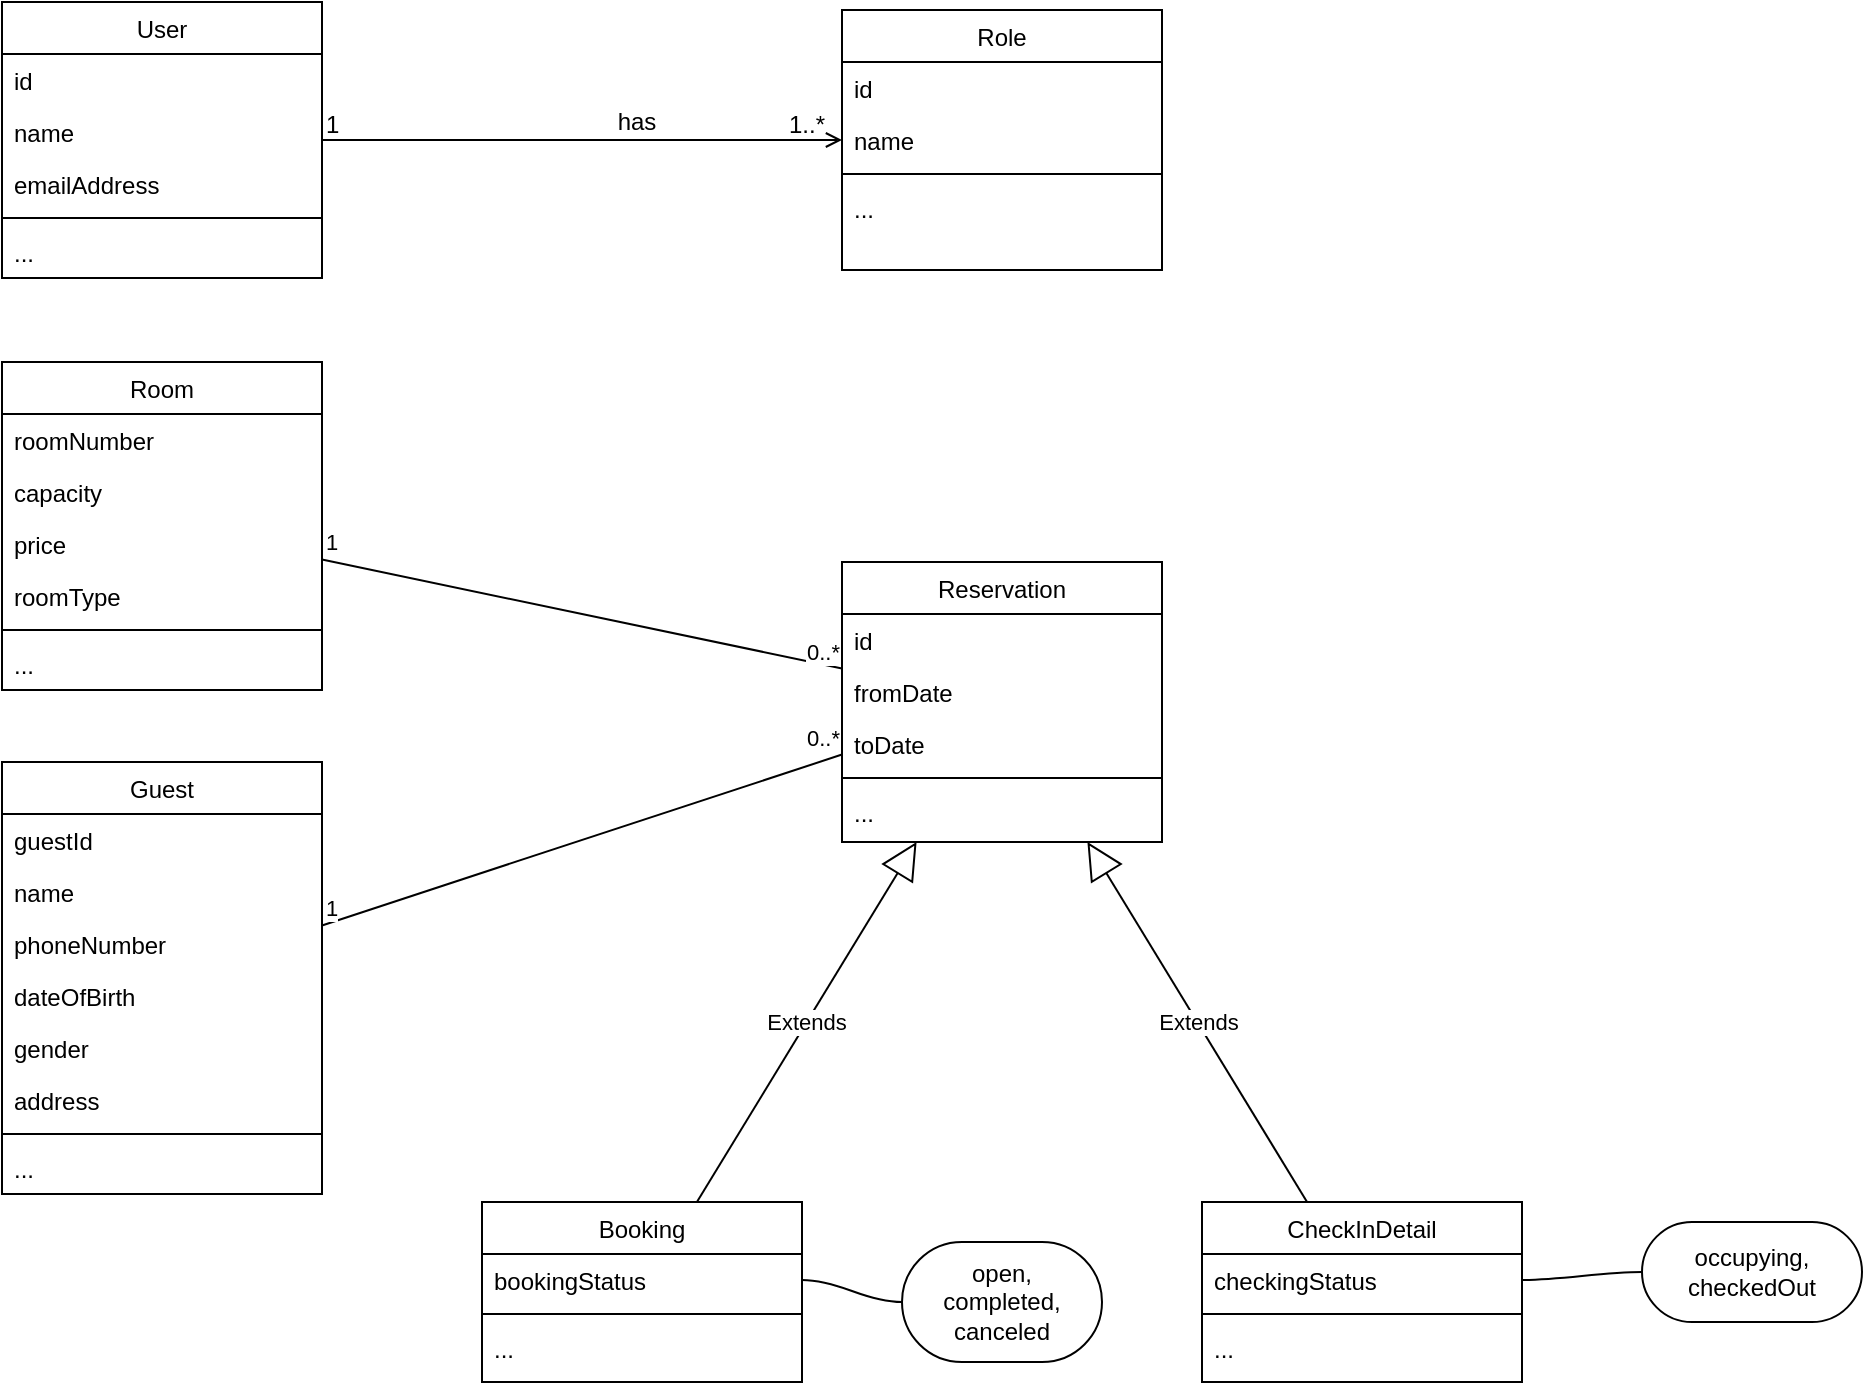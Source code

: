 <mxfile version="24.2.5" type="device">
  <diagram id="C5RBs43oDa-KdzZeNtuy" name="Page-1">
    <mxGraphModel dx="954" dy="640" grid="1" gridSize="10" guides="1" tooltips="1" connect="1" arrows="1" fold="1" page="1" pageScale="1" pageWidth="827" pageHeight="1169" math="0" shadow="0">
      <root>
        <mxCell id="WIyWlLk6GJQsqaUBKTNV-0" />
        <mxCell id="WIyWlLk6GJQsqaUBKTNV-1" parent="WIyWlLk6GJQsqaUBKTNV-0" />
        <mxCell id="zkfFHV4jXpPFQw0GAbJ--0" value="User" style="swimlane;fontStyle=0;align=center;verticalAlign=top;childLayout=stackLayout;horizontal=1;startSize=26;horizontalStack=0;resizeParent=1;resizeLast=0;collapsible=1;marginBottom=0;rounded=0;shadow=0;strokeWidth=1;" parent="WIyWlLk6GJQsqaUBKTNV-1" vertex="1">
          <mxGeometry x="40" y="40" width="160" height="138" as="geometry">
            <mxRectangle x="230" y="140" width="160" height="26" as="alternateBounds" />
          </mxGeometry>
        </mxCell>
        <mxCell id="zkfFHV4jXpPFQw0GAbJ--1" value="id" style="text;align=left;verticalAlign=top;spacingLeft=4;spacingRight=4;overflow=hidden;rotatable=0;points=[[0,0.5],[1,0.5]];portConstraint=eastwest;" parent="zkfFHV4jXpPFQw0GAbJ--0" vertex="1">
          <mxGeometry y="26" width="160" height="26" as="geometry" />
        </mxCell>
        <mxCell id="zkfFHV4jXpPFQw0GAbJ--2" value="name" style="text;align=left;verticalAlign=top;spacingLeft=4;spacingRight=4;overflow=hidden;rotatable=0;points=[[0,0.5],[1,0.5]];portConstraint=eastwest;rounded=0;shadow=0;html=0;" parent="zkfFHV4jXpPFQw0GAbJ--0" vertex="1">
          <mxGeometry y="52" width="160" height="26" as="geometry" />
        </mxCell>
        <mxCell id="zkfFHV4jXpPFQw0GAbJ--3" value="emailAddress" style="text;align=left;verticalAlign=top;spacingLeft=4;spacingRight=4;overflow=hidden;rotatable=0;points=[[0,0.5],[1,0.5]];portConstraint=eastwest;rounded=0;shadow=0;html=0;" parent="zkfFHV4jXpPFQw0GAbJ--0" vertex="1">
          <mxGeometry y="78" width="160" height="26" as="geometry" />
        </mxCell>
        <mxCell id="zkfFHV4jXpPFQw0GAbJ--4" value="" style="line;html=1;strokeWidth=1;align=left;verticalAlign=middle;spacingTop=-1;spacingLeft=3;spacingRight=3;rotatable=0;labelPosition=right;points=[];portConstraint=eastwest;" parent="zkfFHV4jXpPFQw0GAbJ--0" vertex="1">
          <mxGeometry y="104" width="160" height="8" as="geometry" />
        </mxCell>
        <mxCell id="zkfFHV4jXpPFQw0GAbJ--5" value="..." style="text;align=left;verticalAlign=top;spacingLeft=4;spacingRight=4;overflow=hidden;rotatable=0;points=[[0,0.5],[1,0.5]];portConstraint=eastwest;" parent="zkfFHV4jXpPFQw0GAbJ--0" vertex="1">
          <mxGeometry y="112" width="160" height="26" as="geometry" />
        </mxCell>
        <mxCell id="zkfFHV4jXpPFQw0GAbJ--17" value="Role" style="swimlane;fontStyle=0;align=center;verticalAlign=top;childLayout=stackLayout;horizontal=1;startSize=26;horizontalStack=0;resizeParent=1;resizeLast=0;collapsible=1;marginBottom=0;rounded=0;shadow=0;strokeWidth=1;" parent="WIyWlLk6GJQsqaUBKTNV-1" vertex="1">
          <mxGeometry x="460" y="44" width="160" height="130" as="geometry">
            <mxRectangle x="550" y="140" width="160" height="26" as="alternateBounds" />
          </mxGeometry>
        </mxCell>
        <mxCell id="zkfFHV4jXpPFQw0GAbJ--18" value="id" style="text;align=left;verticalAlign=top;spacingLeft=4;spacingRight=4;overflow=hidden;rotatable=0;points=[[0,0.5],[1,0.5]];portConstraint=eastwest;" parent="zkfFHV4jXpPFQw0GAbJ--17" vertex="1">
          <mxGeometry y="26" width="160" height="26" as="geometry" />
        </mxCell>
        <mxCell id="zkfFHV4jXpPFQw0GAbJ--20" value="name" style="text;align=left;verticalAlign=top;spacingLeft=4;spacingRight=4;overflow=hidden;rotatable=0;points=[[0,0.5],[1,0.5]];portConstraint=eastwest;rounded=0;shadow=0;html=0;" parent="zkfFHV4jXpPFQw0GAbJ--17" vertex="1">
          <mxGeometry y="52" width="160" height="26" as="geometry" />
        </mxCell>
        <mxCell id="zkfFHV4jXpPFQw0GAbJ--23" value="" style="line;html=1;strokeWidth=1;align=left;verticalAlign=middle;spacingTop=-1;spacingLeft=3;spacingRight=3;rotatable=0;labelPosition=right;points=[];portConstraint=eastwest;" parent="zkfFHV4jXpPFQw0GAbJ--17" vertex="1">
          <mxGeometry y="78" width="160" height="8" as="geometry" />
        </mxCell>
        <mxCell id="zkfFHV4jXpPFQw0GAbJ--25" value="..." style="text;align=left;verticalAlign=top;spacingLeft=4;spacingRight=4;overflow=hidden;rotatable=0;points=[[0,0.5],[1,0.5]];portConstraint=eastwest;" parent="zkfFHV4jXpPFQw0GAbJ--17" vertex="1">
          <mxGeometry y="86" width="160" height="26" as="geometry" />
        </mxCell>
        <mxCell id="zkfFHV4jXpPFQw0GAbJ--26" value="" style="endArrow=open;shadow=0;strokeWidth=1;rounded=0;curved=0;endFill=1;edgeStyle=elbowEdgeStyle;elbow=vertical;" parent="WIyWlLk6GJQsqaUBKTNV-1" source="zkfFHV4jXpPFQw0GAbJ--0" target="zkfFHV4jXpPFQw0GAbJ--17" edge="1">
          <mxGeometry x="0.5" y="41" relative="1" as="geometry">
            <mxPoint x="200" y="112" as="sourcePoint" />
            <mxPoint x="360" y="112" as="targetPoint" />
            <mxPoint x="-40" y="32" as="offset" />
          </mxGeometry>
        </mxCell>
        <mxCell id="zkfFHV4jXpPFQw0GAbJ--27" value="1" style="resizable=0;align=left;verticalAlign=bottom;labelBackgroundColor=none;fontSize=12;" parent="zkfFHV4jXpPFQw0GAbJ--26" connectable="0" vertex="1">
          <mxGeometry x="-1" relative="1" as="geometry">
            <mxPoint y="1" as="offset" />
          </mxGeometry>
        </mxCell>
        <mxCell id="zkfFHV4jXpPFQw0GAbJ--28" value="1..*" style="resizable=0;align=right;verticalAlign=bottom;labelBackgroundColor=none;fontSize=12;" parent="zkfFHV4jXpPFQw0GAbJ--26" connectable="0" vertex="1">
          <mxGeometry x="1" relative="1" as="geometry">
            <mxPoint x="-7" y="1" as="offset" />
          </mxGeometry>
        </mxCell>
        <mxCell id="zkfFHV4jXpPFQw0GAbJ--29" value="has" style="text;html=1;resizable=0;points=[];;align=center;verticalAlign=middle;labelBackgroundColor=none;rounded=0;shadow=0;strokeWidth=1;fontSize=12;" parent="zkfFHV4jXpPFQw0GAbJ--26" vertex="1" connectable="0">
          <mxGeometry x="0.5" y="49" relative="1" as="geometry">
            <mxPoint x="-38" y="40" as="offset" />
          </mxGeometry>
        </mxCell>
        <mxCell id="e2mD1VstdUb5LD4Fvpst-3" value="Room" style="swimlane;fontStyle=0;align=center;verticalAlign=top;childLayout=stackLayout;horizontal=1;startSize=26;horizontalStack=0;resizeParent=1;resizeLast=0;collapsible=1;marginBottom=0;rounded=0;shadow=0;strokeWidth=1;" vertex="1" parent="WIyWlLk6GJQsqaUBKTNV-1">
          <mxGeometry x="40" y="220" width="160" height="164" as="geometry">
            <mxRectangle x="230" y="140" width="160" height="26" as="alternateBounds" />
          </mxGeometry>
        </mxCell>
        <mxCell id="e2mD1VstdUb5LD4Fvpst-4" value="roomNumber" style="text;align=left;verticalAlign=top;spacingLeft=4;spacingRight=4;overflow=hidden;rotatable=0;points=[[0,0.5],[1,0.5]];portConstraint=eastwest;" vertex="1" parent="e2mD1VstdUb5LD4Fvpst-3">
          <mxGeometry y="26" width="160" height="26" as="geometry" />
        </mxCell>
        <mxCell id="e2mD1VstdUb5LD4Fvpst-5" value="capacity" style="text;align=left;verticalAlign=top;spacingLeft=4;spacingRight=4;overflow=hidden;rotatable=0;points=[[0,0.5],[1,0.5]];portConstraint=eastwest;rounded=0;shadow=0;html=0;" vertex="1" parent="e2mD1VstdUb5LD4Fvpst-3">
          <mxGeometry y="52" width="160" height="26" as="geometry" />
        </mxCell>
        <mxCell id="e2mD1VstdUb5LD4Fvpst-6" value="price" style="text;align=left;verticalAlign=top;spacingLeft=4;spacingRight=4;overflow=hidden;rotatable=0;points=[[0,0.5],[1,0.5]];portConstraint=eastwest;rounded=0;shadow=0;html=0;" vertex="1" parent="e2mD1VstdUb5LD4Fvpst-3">
          <mxGeometry y="78" width="160" height="26" as="geometry" />
        </mxCell>
        <mxCell id="e2mD1VstdUb5LD4Fvpst-11" value="roomType" style="text;align=left;verticalAlign=top;spacingLeft=4;spacingRight=4;overflow=hidden;rotatable=0;points=[[0,0.5],[1,0.5]];portConstraint=eastwest;rounded=0;shadow=0;html=0;" vertex="1" parent="e2mD1VstdUb5LD4Fvpst-3">
          <mxGeometry y="104" width="160" height="26" as="geometry" />
        </mxCell>
        <mxCell id="e2mD1VstdUb5LD4Fvpst-7" value="" style="line;html=1;strokeWidth=1;align=left;verticalAlign=middle;spacingTop=-1;spacingLeft=3;spacingRight=3;rotatable=0;labelPosition=right;points=[];portConstraint=eastwest;" vertex="1" parent="e2mD1VstdUb5LD4Fvpst-3">
          <mxGeometry y="130" width="160" height="8" as="geometry" />
        </mxCell>
        <mxCell id="e2mD1VstdUb5LD4Fvpst-8" value="..." style="text;align=left;verticalAlign=top;spacingLeft=4;spacingRight=4;overflow=hidden;rotatable=0;points=[[0,0.5],[1,0.5]];portConstraint=eastwest;" vertex="1" parent="e2mD1VstdUb5LD4Fvpst-3">
          <mxGeometry y="138" width="160" height="26" as="geometry" />
        </mxCell>
        <mxCell id="e2mD1VstdUb5LD4Fvpst-12" value="Guest" style="swimlane;fontStyle=0;align=center;verticalAlign=top;childLayout=stackLayout;horizontal=1;startSize=26;horizontalStack=0;resizeParent=1;resizeLast=0;collapsible=1;marginBottom=0;rounded=0;shadow=0;strokeWidth=1;" vertex="1" parent="WIyWlLk6GJQsqaUBKTNV-1">
          <mxGeometry x="40" y="420" width="160" height="216" as="geometry">
            <mxRectangle x="230" y="140" width="160" height="26" as="alternateBounds" />
          </mxGeometry>
        </mxCell>
        <mxCell id="e2mD1VstdUb5LD4Fvpst-13" value="guestId" style="text;align=left;verticalAlign=top;spacingLeft=4;spacingRight=4;overflow=hidden;rotatable=0;points=[[0,0.5],[1,0.5]];portConstraint=eastwest;" vertex="1" parent="e2mD1VstdUb5LD4Fvpst-12">
          <mxGeometry y="26" width="160" height="26" as="geometry" />
        </mxCell>
        <mxCell id="e2mD1VstdUb5LD4Fvpst-14" value="name" style="text;align=left;verticalAlign=top;spacingLeft=4;spacingRight=4;overflow=hidden;rotatable=0;points=[[0,0.5],[1,0.5]];portConstraint=eastwest;rounded=0;shadow=0;html=0;" vertex="1" parent="e2mD1VstdUb5LD4Fvpst-12">
          <mxGeometry y="52" width="160" height="26" as="geometry" />
        </mxCell>
        <mxCell id="e2mD1VstdUb5LD4Fvpst-15" value="phoneNumber" style="text;align=left;verticalAlign=top;spacingLeft=4;spacingRight=4;overflow=hidden;rotatable=0;points=[[0,0.5],[1,0.5]];portConstraint=eastwest;rounded=0;shadow=0;html=0;" vertex="1" parent="e2mD1VstdUb5LD4Fvpst-12">
          <mxGeometry y="78" width="160" height="26" as="geometry" />
        </mxCell>
        <mxCell id="e2mD1VstdUb5LD4Fvpst-16" value="dateOfBirth" style="text;align=left;verticalAlign=top;spacingLeft=4;spacingRight=4;overflow=hidden;rotatable=0;points=[[0,0.5],[1,0.5]];portConstraint=eastwest;rounded=0;shadow=0;html=0;" vertex="1" parent="e2mD1VstdUb5LD4Fvpst-12">
          <mxGeometry y="104" width="160" height="26" as="geometry" />
        </mxCell>
        <mxCell id="e2mD1VstdUb5LD4Fvpst-19" value="gender" style="text;align=left;verticalAlign=top;spacingLeft=4;spacingRight=4;overflow=hidden;rotatable=0;points=[[0,0.5],[1,0.5]];portConstraint=eastwest;rounded=0;shadow=0;html=0;" vertex="1" parent="e2mD1VstdUb5LD4Fvpst-12">
          <mxGeometry y="130" width="160" height="26" as="geometry" />
        </mxCell>
        <mxCell id="e2mD1VstdUb5LD4Fvpst-20" value="address" style="text;align=left;verticalAlign=top;spacingLeft=4;spacingRight=4;overflow=hidden;rotatable=0;points=[[0,0.5],[1,0.5]];portConstraint=eastwest;rounded=0;shadow=0;html=0;" vertex="1" parent="e2mD1VstdUb5LD4Fvpst-12">
          <mxGeometry y="156" width="160" height="26" as="geometry" />
        </mxCell>
        <mxCell id="e2mD1VstdUb5LD4Fvpst-17" value="" style="line;html=1;strokeWidth=1;align=left;verticalAlign=middle;spacingTop=-1;spacingLeft=3;spacingRight=3;rotatable=0;labelPosition=right;points=[];portConstraint=eastwest;" vertex="1" parent="e2mD1VstdUb5LD4Fvpst-12">
          <mxGeometry y="182" width="160" height="8" as="geometry" />
        </mxCell>
        <mxCell id="e2mD1VstdUb5LD4Fvpst-18" value="..." style="text;align=left;verticalAlign=top;spacingLeft=4;spacingRight=4;overflow=hidden;rotatable=0;points=[[0,0.5],[1,0.5]];portConstraint=eastwest;" vertex="1" parent="e2mD1VstdUb5LD4Fvpst-12">
          <mxGeometry y="190" width="160" height="26" as="geometry" />
        </mxCell>
        <mxCell id="e2mD1VstdUb5LD4Fvpst-21" value="Booking" style="swimlane;fontStyle=0;align=center;verticalAlign=top;childLayout=stackLayout;horizontal=1;startSize=26;horizontalStack=0;resizeParent=1;resizeLast=0;collapsible=1;marginBottom=0;rounded=0;shadow=0;strokeWidth=1;" vertex="1" parent="WIyWlLk6GJQsqaUBKTNV-1">
          <mxGeometry x="280" y="640" width="160" height="90" as="geometry">
            <mxRectangle x="230" y="140" width="160" height="26" as="alternateBounds" />
          </mxGeometry>
        </mxCell>
        <mxCell id="e2mD1VstdUb5LD4Fvpst-27" value="bookingStatus" style="text;align=left;verticalAlign=top;spacingLeft=4;spacingRight=4;overflow=hidden;rotatable=0;points=[[0,0.5],[1,0.5]];portConstraint=eastwest;rounded=0;shadow=0;html=0;" vertex="1" parent="e2mD1VstdUb5LD4Fvpst-21">
          <mxGeometry y="26" width="160" height="26" as="geometry" />
        </mxCell>
        <mxCell id="e2mD1VstdUb5LD4Fvpst-28" value="" style="line;html=1;strokeWidth=1;align=left;verticalAlign=middle;spacingTop=-1;spacingLeft=3;spacingRight=3;rotatable=0;labelPosition=right;points=[];portConstraint=eastwest;" vertex="1" parent="e2mD1VstdUb5LD4Fvpst-21">
          <mxGeometry y="52" width="160" height="8" as="geometry" />
        </mxCell>
        <mxCell id="e2mD1VstdUb5LD4Fvpst-29" value="..." style="text;align=left;verticalAlign=top;spacingLeft=4;spacingRight=4;overflow=hidden;rotatable=0;points=[[0,0.5],[1,0.5]];portConstraint=eastwest;" vertex="1" parent="e2mD1VstdUb5LD4Fvpst-21">
          <mxGeometry y="60" width="160" height="26" as="geometry" />
        </mxCell>
        <mxCell id="e2mD1VstdUb5LD4Fvpst-30" value="CheckInDetail" style="swimlane;fontStyle=0;align=center;verticalAlign=top;childLayout=stackLayout;horizontal=1;startSize=26;horizontalStack=0;resizeParent=1;resizeLast=0;collapsible=1;marginBottom=0;rounded=0;shadow=0;strokeWidth=1;" vertex="1" parent="WIyWlLk6GJQsqaUBKTNV-1">
          <mxGeometry x="640" y="640" width="160" height="90" as="geometry">
            <mxRectangle x="230" y="140" width="160" height="26" as="alternateBounds" />
          </mxGeometry>
        </mxCell>
        <mxCell id="e2mD1VstdUb5LD4Fvpst-32" value="checkingStatus" style="text;align=left;verticalAlign=top;spacingLeft=4;spacingRight=4;overflow=hidden;rotatable=0;points=[[0,0.5],[1,0.5]];portConstraint=eastwest;rounded=0;shadow=0;html=0;" vertex="1" parent="e2mD1VstdUb5LD4Fvpst-30">
          <mxGeometry y="26" width="160" height="26" as="geometry" />
        </mxCell>
        <mxCell id="e2mD1VstdUb5LD4Fvpst-36" value="" style="line;html=1;strokeWidth=1;align=left;verticalAlign=middle;spacingTop=-1;spacingLeft=3;spacingRight=3;rotatable=0;labelPosition=right;points=[];portConstraint=eastwest;" vertex="1" parent="e2mD1VstdUb5LD4Fvpst-30">
          <mxGeometry y="52" width="160" height="8" as="geometry" />
        </mxCell>
        <mxCell id="e2mD1VstdUb5LD4Fvpst-37" value="..." style="text;align=left;verticalAlign=top;spacingLeft=4;spacingRight=4;overflow=hidden;rotatable=0;points=[[0,0.5],[1,0.5]];portConstraint=eastwest;" vertex="1" parent="e2mD1VstdUb5LD4Fvpst-30">
          <mxGeometry y="60" width="160" height="26" as="geometry" />
        </mxCell>
        <mxCell id="e2mD1VstdUb5LD4Fvpst-41" value="open,&lt;div&gt;completed,&lt;/div&gt;&lt;div&gt;canceled&lt;/div&gt;" style="whiteSpace=wrap;html=1;rounded=1;arcSize=50;align=center;verticalAlign=middle;strokeWidth=1;autosize=1;spacing=4;treeFolding=1;treeMoving=1;newEdgeStyle={&quot;edgeStyle&quot;:&quot;entityRelationEdgeStyle&quot;,&quot;startArrow&quot;:&quot;none&quot;,&quot;endArrow&quot;:&quot;none&quot;,&quot;segment&quot;:10,&quot;curved&quot;:1,&quot;sourcePerimeterSpacing&quot;:0,&quot;targetPerimeterSpacing&quot;:0};" vertex="1" parent="WIyWlLk6GJQsqaUBKTNV-1">
          <mxGeometry x="490" y="660" width="100" height="60" as="geometry" />
        </mxCell>
        <mxCell id="e2mD1VstdUb5LD4Fvpst-42" value="" style="edgeStyle=entityRelationEdgeStyle;startArrow=none;endArrow=none;segment=10;curved=1;sourcePerimeterSpacing=0;targetPerimeterSpacing=0;rounded=0;" edge="1" target="e2mD1VstdUb5LD4Fvpst-41" parent="WIyWlLk6GJQsqaUBKTNV-1" source="e2mD1VstdUb5LD4Fvpst-27">
          <mxGeometry relative="1" as="geometry">
            <mxPoint x="520" y="590" as="sourcePoint" />
          </mxGeometry>
        </mxCell>
        <mxCell id="e2mD1VstdUb5LD4Fvpst-44" style="edgeStyle=entityRelationEdgeStyle;rounded=0;orthogonalLoop=1;jettySize=auto;html=1;startArrow=none;endArrow=none;segment=10;curved=1;sourcePerimeterSpacing=0;targetPerimeterSpacing=0;" edge="1" parent="WIyWlLk6GJQsqaUBKTNV-1" source="e2mD1VstdUb5LD4Fvpst-43" target="e2mD1VstdUb5LD4Fvpst-32">
          <mxGeometry relative="1" as="geometry" />
        </mxCell>
        <mxCell id="e2mD1VstdUb5LD4Fvpst-43" value="occupying,&lt;div&gt;checkedOut&lt;/div&gt;" style="whiteSpace=wrap;html=1;rounded=1;arcSize=50;align=center;verticalAlign=middle;strokeWidth=1;autosize=1;spacing=4;treeFolding=1;treeMoving=1;newEdgeStyle={&quot;edgeStyle&quot;:&quot;entityRelationEdgeStyle&quot;,&quot;startArrow&quot;:&quot;none&quot;,&quot;endArrow&quot;:&quot;none&quot;,&quot;segment&quot;:10,&quot;curved&quot;:1,&quot;sourcePerimeterSpacing&quot;:0,&quot;targetPerimeterSpacing&quot;:0};" vertex="1" parent="WIyWlLk6GJQsqaUBKTNV-1">
          <mxGeometry x="860" y="650" width="110" height="50" as="geometry" />
        </mxCell>
        <mxCell id="e2mD1VstdUb5LD4Fvpst-54" value="" style="endArrow=none;html=1;rounded=0;" edge="1" parent="WIyWlLk6GJQsqaUBKTNV-1" source="e2mD1VstdUb5LD4Fvpst-3" target="e2mD1VstdUb5LD4Fvpst-60">
          <mxGeometry relative="1" as="geometry">
            <mxPoint x="210" y="312" as="sourcePoint" />
            <mxPoint x="330" y="312" as="targetPoint" />
          </mxGeometry>
        </mxCell>
        <mxCell id="e2mD1VstdUb5LD4Fvpst-55" value="1" style="edgeLabel;resizable=0;html=1;align=left;verticalAlign=bottom;" connectable="0" vertex="1" parent="e2mD1VstdUb5LD4Fvpst-54">
          <mxGeometry x="-1" relative="1" as="geometry" />
        </mxCell>
        <mxCell id="e2mD1VstdUb5LD4Fvpst-56" value="0..*" style="edgeLabel;resizable=0;html=1;align=right;verticalAlign=bottom;" connectable="0" vertex="1" parent="e2mD1VstdUb5LD4Fvpst-54">
          <mxGeometry x="1" relative="1" as="geometry" />
        </mxCell>
        <mxCell id="e2mD1VstdUb5LD4Fvpst-57" value="" style="endArrow=none;html=1;rounded=0;" edge="1" parent="WIyWlLk6GJQsqaUBKTNV-1" source="e2mD1VstdUb5LD4Fvpst-12" target="e2mD1VstdUb5LD4Fvpst-60">
          <mxGeometry relative="1" as="geometry">
            <mxPoint x="210" y="473" as="sourcePoint" />
            <mxPoint x="330" y="377" as="targetPoint" />
          </mxGeometry>
        </mxCell>
        <mxCell id="e2mD1VstdUb5LD4Fvpst-58" value="1" style="edgeLabel;resizable=0;html=1;align=left;verticalAlign=bottom;" connectable="0" vertex="1" parent="e2mD1VstdUb5LD4Fvpst-57">
          <mxGeometry x="-1" relative="1" as="geometry" />
        </mxCell>
        <mxCell id="e2mD1VstdUb5LD4Fvpst-59" value="0..*" style="edgeLabel;resizable=0;html=1;align=right;verticalAlign=bottom;" connectable="0" vertex="1" parent="e2mD1VstdUb5LD4Fvpst-57">
          <mxGeometry x="1" relative="1" as="geometry" />
        </mxCell>
        <mxCell id="e2mD1VstdUb5LD4Fvpst-60" value="Reservation" style="swimlane;fontStyle=0;align=center;verticalAlign=top;childLayout=stackLayout;horizontal=1;startSize=26;horizontalStack=0;resizeParent=1;resizeLast=0;collapsible=1;marginBottom=0;rounded=0;shadow=0;strokeWidth=1;" vertex="1" parent="WIyWlLk6GJQsqaUBKTNV-1">
          <mxGeometry x="460.0" y="320" width="160" height="140" as="geometry">
            <mxRectangle x="230" y="140" width="160" height="26" as="alternateBounds" />
          </mxGeometry>
        </mxCell>
        <mxCell id="e2mD1VstdUb5LD4Fvpst-61" value="id" style="text;align=left;verticalAlign=top;spacingLeft=4;spacingRight=4;overflow=hidden;rotatable=0;points=[[0,0.5],[1,0.5]];portConstraint=eastwest;" vertex="1" parent="e2mD1VstdUb5LD4Fvpst-60">
          <mxGeometry y="26" width="160" height="26" as="geometry" />
        </mxCell>
        <mxCell id="e2mD1VstdUb5LD4Fvpst-63" value="fromDate" style="text;align=left;verticalAlign=top;spacingLeft=4;spacingRight=4;overflow=hidden;rotatable=0;points=[[0,0.5],[1,0.5]];portConstraint=eastwest;rounded=0;shadow=0;html=0;" vertex="1" parent="e2mD1VstdUb5LD4Fvpst-60">
          <mxGeometry y="52" width="160" height="26" as="geometry" />
        </mxCell>
        <mxCell id="e2mD1VstdUb5LD4Fvpst-64" value="toDate" style="text;align=left;verticalAlign=top;spacingLeft=4;spacingRight=4;overflow=hidden;rotatable=0;points=[[0,0.5],[1,0.5]];portConstraint=eastwest;rounded=0;shadow=0;html=0;" vertex="1" parent="e2mD1VstdUb5LD4Fvpst-60">
          <mxGeometry y="78" width="160" height="26" as="geometry" />
        </mxCell>
        <mxCell id="e2mD1VstdUb5LD4Fvpst-65" value="" style="line;html=1;strokeWidth=1;align=left;verticalAlign=middle;spacingTop=-1;spacingLeft=3;spacingRight=3;rotatable=0;labelPosition=right;points=[];portConstraint=eastwest;" vertex="1" parent="e2mD1VstdUb5LD4Fvpst-60">
          <mxGeometry y="104" width="160" height="8" as="geometry" />
        </mxCell>
        <mxCell id="e2mD1VstdUb5LD4Fvpst-66" value="..." style="text;align=left;verticalAlign=top;spacingLeft=4;spacingRight=4;overflow=hidden;rotatable=0;points=[[0,0.5],[1,0.5]];portConstraint=eastwest;" vertex="1" parent="e2mD1VstdUb5LD4Fvpst-60">
          <mxGeometry y="112" width="160" height="26" as="geometry" />
        </mxCell>
        <mxCell id="e2mD1VstdUb5LD4Fvpst-67" value="Extends" style="endArrow=block;endSize=16;endFill=0;html=1;rounded=0;" edge="1" parent="WIyWlLk6GJQsqaUBKTNV-1" source="e2mD1VstdUb5LD4Fvpst-30" target="e2mD1VstdUb5LD4Fvpst-60">
          <mxGeometry width="160" relative="1" as="geometry">
            <mxPoint x="590" y="520" as="sourcePoint" />
            <mxPoint x="750" y="520" as="targetPoint" />
          </mxGeometry>
        </mxCell>
        <mxCell id="e2mD1VstdUb5LD4Fvpst-68" value="Extends" style="endArrow=block;endSize=16;endFill=0;html=1;rounded=0;" edge="1" parent="WIyWlLk6GJQsqaUBKTNV-1" source="e2mD1VstdUb5LD4Fvpst-21" target="e2mD1VstdUb5LD4Fvpst-60">
          <mxGeometry width="160" relative="1" as="geometry">
            <mxPoint x="866" y="530" as="sourcePoint" />
            <mxPoint x="768" y="350" as="targetPoint" />
          </mxGeometry>
        </mxCell>
      </root>
    </mxGraphModel>
  </diagram>
</mxfile>

